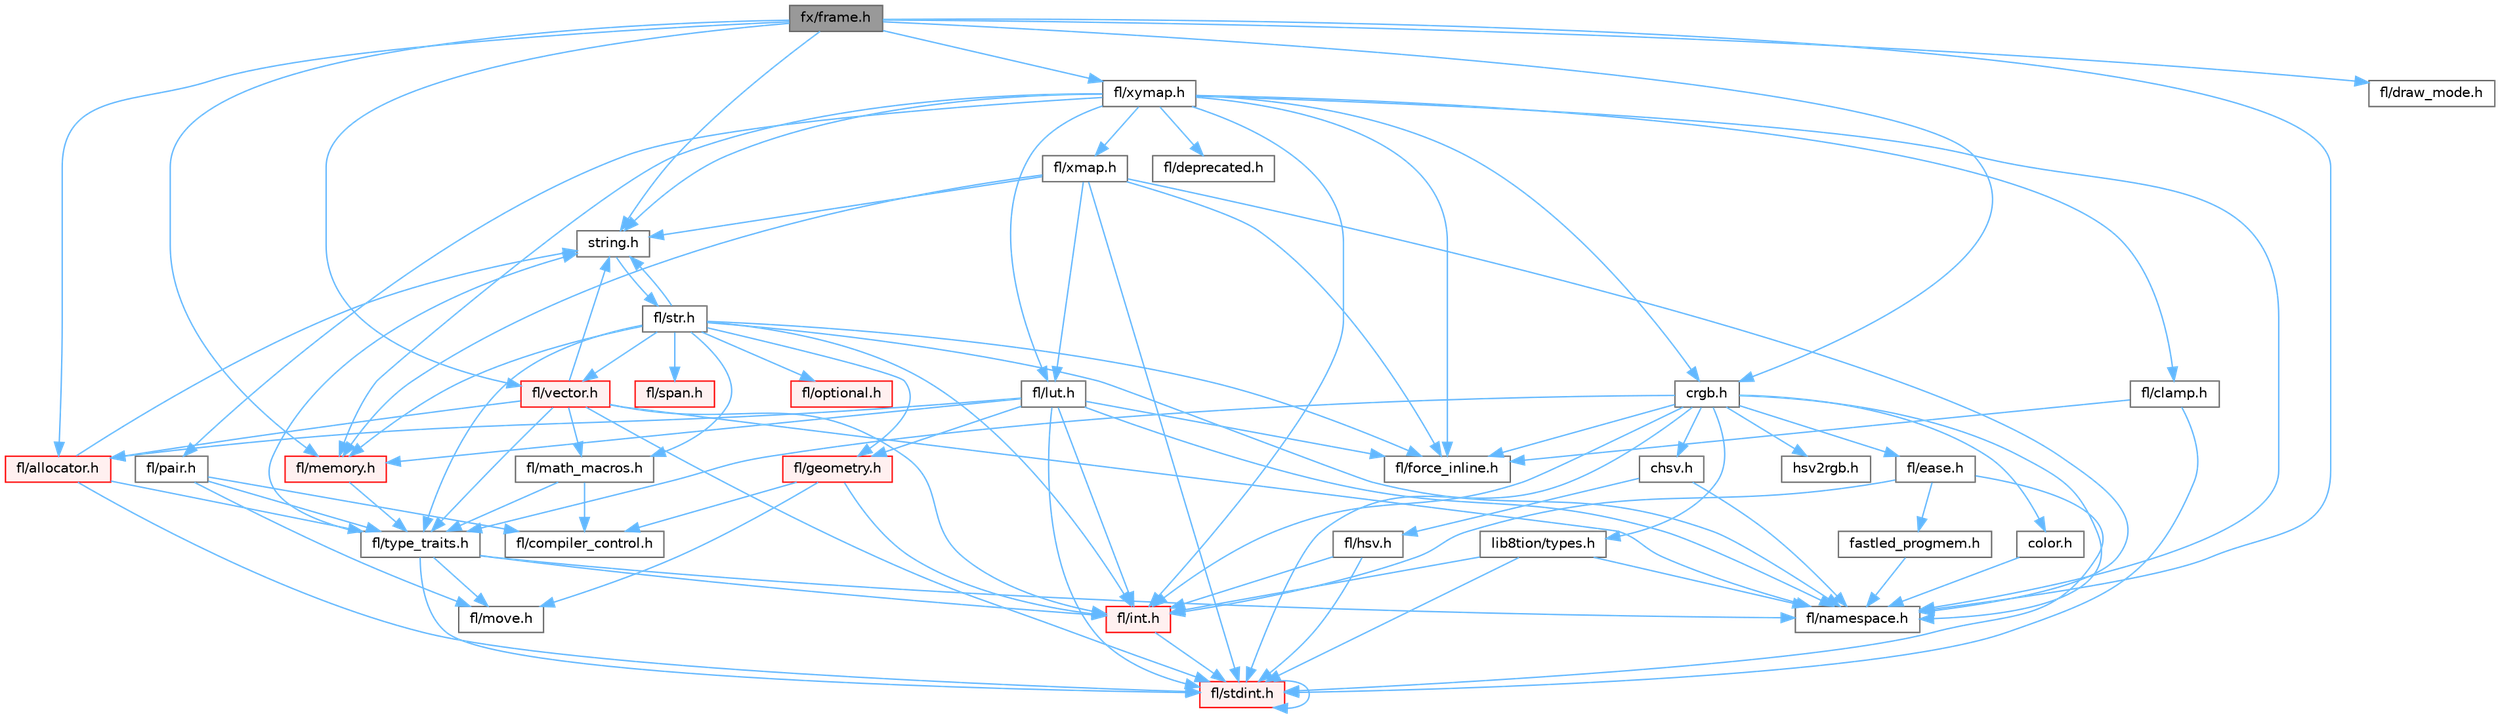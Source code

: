 digraph "fx/frame.h"
{
 // INTERACTIVE_SVG=YES
 // LATEX_PDF_SIZE
  bgcolor="transparent";
  edge [fontname=Helvetica,fontsize=10,labelfontname=Helvetica,labelfontsize=10];
  node [fontname=Helvetica,fontsize=10,shape=box,height=0.2,width=0.4];
  Node1 [id="Node000001",label="fx/frame.h",height=0.2,width=0.4,color="gray40", fillcolor="grey60", style="filled", fontcolor="black",tooltip=" "];
  Node1 -> Node2 [id="edge1_Node000001_Node000002",color="steelblue1",style="solid",tooltip=" "];
  Node2 [id="Node000002",label="string.h",height=0.2,width=0.4,color="grey40", fillcolor="white", style="filled",URL="$da/d66/string_8h.html",tooltip=" "];
  Node2 -> Node3 [id="edge2_Node000002_Node000003",color="steelblue1",style="solid",tooltip=" "];
  Node3 [id="Node000003",label="fl/str.h",height=0.2,width=0.4,color="grey40", fillcolor="white", style="filled",URL="$d1/d93/str_8h.html",tooltip=" "];
  Node3 -> Node4 [id="edge3_Node000003_Node000004",color="steelblue1",style="solid",tooltip=" "];
  Node4 [id="Node000004",label="fl/int.h",height=0.2,width=0.4,color="red", fillcolor="#FFF0F0", style="filled",URL="$d3/d7e/int_8h.html",tooltip=" "];
  Node4 -> Node5 [id="edge4_Node000004_Node000005",color="steelblue1",style="solid",tooltip=" "];
  Node5 [id="Node000005",label="fl/stdint.h",height=0.2,width=0.4,color="red", fillcolor="#FFF0F0", style="filled",URL="$df/dd8/stdint_8h.html",tooltip=" "];
  Node5 -> Node5 [id="edge5_Node000005_Node000005",color="steelblue1",style="solid",tooltip=" "];
  Node3 -> Node2 [id="edge6_Node000003_Node000002",color="steelblue1",style="solid",tooltip=" "];
  Node3 -> Node8 [id="edge7_Node000003_Node000008",color="steelblue1",style="solid",tooltip=" "];
  Node8 [id="Node000008",label="fl/geometry.h",height=0.2,width=0.4,color="red", fillcolor="#FFF0F0", style="filled",URL="$d4/d67/geometry_8h.html",tooltip=" "];
  Node8 -> Node4 [id="edge8_Node000008_Node000004",color="steelblue1",style="solid",tooltip=" "];
  Node8 -> Node14 [id="edge9_Node000008_Node000014",color="steelblue1",style="solid",tooltip=" "];
  Node14 [id="Node000014",label="fl/compiler_control.h",height=0.2,width=0.4,color="grey40", fillcolor="white", style="filled",URL="$d4/d54/compiler__control_8h.html",tooltip=" "];
  Node8 -> Node17 [id="edge10_Node000008_Node000017",color="steelblue1",style="solid",tooltip=" "];
  Node17 [id="Node000017",label="fl/move.h",height=0.2,width=0.4,color="grey40", fillcolor="white", style="filled",URL="$d9/d83/move_8h.html",tooltip=" "];
  Node3 -> Node13 [id="edge11_Node000003_Node000013",color="steelblue1",style="solid",tooltip=" "];
  Node13 [id="Node000013",label="fl/math_macros.h",height=0.2,width=0.4,color="grey40", fillcolor="white", style="filled",URL="$d8/db8/math__macros_8h.html",tooltip=" "];
  Node13 -> Node14 [id="edge12_Node000013_Node000014",color="steelblue1",style="solid",tooltip=" "];
  Node13 -> Node15 [id="edge13_Node000013_Node000015",color="steelblue1",style="solid",tooltip=" "];
  Node15 [id="Node000015",label="fl/type_traits.h",height=0.2,width=0.4,color="grey40", fillcolor="white", style="filled",URL="$df/d63/type__traits_8h.html",tooltip=" "];
  Node15 -> Node2 [id="edge14_Node000015_Node000002",color="steelblue1",style="solid",tooltip=" "];
  Node15 -> Node5 [id="edge15_Node000015_Node000005",color="steelblue1",style="solid",tooltip=" "];
  Node15 -> Node16 [id="edge16_Node000015_Node000016",color="steelblue1",style="solid",tooltip=" "];
  Node16 [id="Node000016",label="fl/namespace.h",height=0.2,width=0.4,color="grey40", fillcolor="white", style="filled",URL="$df/d2a/namespace_8h.html",tooltip="Implements the FastLED namespace macros."];
  Node15 -> Node17 [id="edge17_Node000015_Node000017",color="steelblue1",style="solid",tooltip=" "];
  Node15 -> Node4 [id="edge18_Node000015_Node000004",color="steelblue1",style="solid",tooltip=" "];
  Node3 -> Node16 [id="edge19_Node000003_Node000016",color="steelblue1",style="solid",tooltip=" "];
  Node3 -> Node18 [id="edge20_Node000003_Node000018",color="steelblue1",style="solid",tooltip=" "];
  Node18 [id="Node000018",label="fl/memory.h",height=0.2,width=0.4,color="red", fillcolor="#FFF0F0", style="filled",URL="$dc/d18/memory_8h.html",tooltip=" "];
  Node18 -> Node15 [id="edge21_Node000018_Node000015",color="steelblue1",style="solid",tooltip=" "];
  Node3 -> Node44 [id="edge22_Node000003_Node000044",color="steelblue1",style="solid",tooltip=" "];
  Node44 [id="Node000044",label="fl/optional.h",height=0.2,width=0.4,color="red", fillcolor="#FFF0F0", style="filled",URL="$dc/d62/optional_8h.html",tooltip=" "];
  Node3 -> Node15 [id="edge23_Node000003_Node000015",color="steelblue1",style="solid",tooltip=" "];
  Node3 -> Node45 [id="edge24_Node000003_Node000045",color="steelblue1",style="solid",tooltip=" "];
  Node45 [id="Node000045",label="fl/vector.h",height=0.2,width=0.4,color="red", fillcolor="#FFF0F0", style="filled",URL="$d6/d68/vector_8h.html",tooltip=" "];
  Node45 -> Node5 [id="edge25_Node000045_Node000005",color="steelblue1",style="solid",tooltip=" "];
  Node45 -> Node4 [id="edge26_Node000045_Node000004",color="steelblue1",style="solid",tooltip=" "];
  Node45 -> Node2 [id="edge27_Node000045_Node000002",color="steelblue1",style="solid",tooltip=" "];
  Node45 -> Node13 [id="edge28_Node000045_Node000013",color="steelblue1",style="solid",tooltip=" "];
  Node45 -> Node16 [id="edge29_Node000045_Node000016",color="steelblue1",style="solid",tooltip=" "];
  Node45 -> Node27 [id="edge30_Node000045_Node000027",color="steelblue1",style="solid",tooltip=" "];
  Node27 [id="Node000027",label="fl/allocator.h",height=0.2,width=0.4,color="red", fillcolor="#FFF0F0", style="filled",URL="$da/da9/allocator_8h.html",tooltip=" "];
  Node27 -> Node2 [id="edge31_Node000027_Node000002",color="steelblue1",style="solid",tooltip=" "];
  Node27 -> Node15 [id="edge32_Node000027_Node000015",color="steelblue1",style="solid",tooltip=" "];
  Node27 -> Node5 [id="edge33_Node000027_Node000005",color="steelblue1",style="solid",tooltip=" "];
  Node45 -> Node15 [id="edge34_Node000045_Node000015",color="steelblue1",style="solid",tooltip=" "];
  Node3 -> Node48 [id="edge35_Node000003_Node000048",color="steelblue1",style="solid",tooltip=" "];
  Node48 [id="Node000048",label="fl/span.h",height=0.2,width=0.4,color="red", fillcolor="#FFF0F0", style="filled",URL="$d4/d7a/span_8h.html",tooltip=" "];
  Node3 -> Node11 [id="edge36_Node000003_Node000011",color="steelblue1",style="solid",tooltip=" "];
  Node11 [id="Node000011",label="fl/force_inline.h",height=0.2,width=0.4,color="grey40", fillcolor="white", style="filled",URL="$d4/d64/force__inline_8h.html",tooltip=" "];
  Node1 -> Node50 [id="edge37_Node000001_Node000050",color="steelblue1",style="solid",tooltip=" "];
  Node50 [id="Node000050",label="crgb.h",height=0.2,width=0.4,color="grey40", fillcolor="white", style="filled",URL="$db/dd1/crgb_8h.html",tooltip="Defines the red, green, and blue (RGB) pixel struct."];
  Node50 -> Node5 [id="edge38_Node000050_Node000005",color="steelblue1",style="solid",tooltip=" "];
  Node50 -> Node4 [id="edge39_Node000050_Node000004",color="steelblue1",style="solid",tooltip=" "];
  Node50 -> Node51 [id="edge40_Node000050_Node000051",color="steelblue1",style="solid",tooltip=" "];
  Node51 [id="Node000051",label="chsv.h",height=0.2,width=0.4,color="grey40", fillcolor="white", style="filled",URL="$d8/dd0/chsv_8h.html",tooltip="Defines the hue, saturation, and value (HSV) pixel struct."];
  Node51 -> Node52 [id="edge41_Node000051_Node000052",color="steelblue1",style="solid",tooltip=" "];
  Node52 [id="Node000052",label="fl/hsv.h",height=0.2,width=0.4,color="grey40", fillcolor="white", style="filled",URL="$d2/d4f/hsv_8h.html",tooltip="Defines the hue, saturation, and value (HSV) pixel struct."];
  Node52 -> Node5 [id="edge42_Node000052_Node000005",color="steelblue1",style="solid",tooltip=" "];
  Node52 -> Node4 [id="edge43_Node000052_Node000004",color="steelblue1",style="solid",tooltip=" "];
  Node51 -> Node16 [id="edge44_Node000051_Node000016",color="steelblue1",style="solid",tooltip=" "];
  Node50 -> Node16 [id="edge45_Node000050_Node000016",color="steelblue1",style="solid",tooltip=" "];
  Node50 -> Node53 [id="edge46_Node000050_Node000053",color="steelblue1",style="solid",tooltip=" "];
  Node53 [id="Node000053",label="color.h",height=0.2,width=0.4,color="grey40", fillcolor="white", style="filled",URL="$d2/d6b/src_2color_8h.html",tooltip="Contains definitions for color correction and temperature."];
  Node53 -> Node16 [id="edge47_Node000053_Node000016",color="steelblue1",style="solid",tooltip=" "];
  Node50 -> Node54 [id="edge48_Node000050_Node000054",color="steelblue1",style="solid",tooltip=" "];
  Node54 [id="Node000054",label="lib8tion/types.h",height=0.2,width=0.4,color="grey40", fillcolor="white", style="filled",URL="$d9/ddf/lib8tion_2types_8h.html",tooltip="Defines fractional types used for lib8tion functions."];
  Node54 -> Node5 [id="edge49_Node000054_Node000005",color="steelblue1",style="solid",tooltip=" "];
  Node54 -> Node4 [id="edge50_Node000054_Node000004",color="steelblue1",style="solid",tooltip=" "];
  Node54 -> Node16 [id="edge51_Node000054_Node000016",color="steelblue1",style="solid",tooltip=" "];
  Node50 -> Node11 [id="edge52_Node000050_Node000011",color="steelblue1",style="solid",tooltip=" "];
  Node50 -> Node15 [id="edge53_Node000050_Node000015",color="steelblue1",style="solid",tooltip=" "];
  Node50 -> Node55 [id="edge54_Node000050_Node000055",color="steelblue1",style="solid",tooltip=" "];
  Node55 [id="Node000055",label="hsv2rgb.h",height=0.2,width=0.4,color="grey40", fillcolor="white", style="filled",URL="$de/d9a/hsv2rgb_8h.html",tooltip="Functions to convert from the HSV colorspace to the RGB colorspace."];
  Node50 -> Node56 [id="edge55_Node000050_Node000056",color="steelblue1",style="solid",tooltip=" "];
  Node56 [id="Node000056",label="fl/ease.h",height=0.2,width=0.4,color="grey40", fillcolor="white", style="filled",URL="$db/d19/ease_8h.html",tooltip=" "];
  Node56 -> Node5 [id="edge56_Node000056_Node000005",color="steelblue1",style="solid",tooltip=" "];
  Node56 -> Node4 [id="edge57_Node000056_Node000004",color="steelblue1",style="solid",tooltip=" "];
  Node56 -> Node57 [id="edge58_Node000056_Node000057",color="steelblue1",style="solid",tooltip=" "];
  Node57 [id="Node000057",label="fastled_progmem.h",height=0.2,width=0.4,color="grey40", fillcolor="white", style="filled",URL="$df/dab/fastled__progmem_8h.html",tooltip="Wrapper definitions to allow seamless use of PROGMEM in environments that have it."];
  Node57 -> Node16 [id="edge59_Node000057_Node000016",color="steelblue1",style="solid",tooltip=" "];
  Node1 -> Node16 [id="edge60_Node000001_Node000016",color="steelblue1",style="solid",tooltip=" "];
  Node1 -> Node18 [id="edge61_Node000001_Node000018",color="steelblue1",style="solid",tooltip=" "];
  Node1 -> Node58 [id="edge62_Node000001_Node000058",color="steelblue1",style="solid",tooltip=" "];
  Node58 [id="Node000058",label="fl/xymap.h",height=0.2,width=0.4,color="grey40", fillcolor="white", style="filled",URL="$da/d61/xymap_8h.html",tooltip=" "];
  Node58 -> Node4 [id="edge63_Node000058_Node000004",color="steelblue1",style="solid",tooltip=" "];
  Node58 -> Node16 [id="edge64_Node000058_Node000016",color="steelblue1",style="solid",tooltip=" "];
  Node58 -> Node11 [id="edge65_Node000058_Node000011",color="steelblue1",style="solid",tooltip=" "];
  Node58 -> Node59 [id="edge66_Node000058_Node000059",color="steelblue1",style="solid",tooltip=" "];
  Node59 [id="Node000059",label="fl/pair.h",height=0.2,width=0.4,color="grey40", fillcolor="white", style="filled",URL="$d3/d41/pair_8h.html",tooltip=" "];
  Node59 -> Node17 [id="edge67_Node000059_Node000017",color="steelblue1",style="solid",tooltip=" "];
  Node59 -> Node14 [id="edge68_Node000059_Node000014",color="steelblue1",style="solid",tooltip=" "];
  Node59 -> Node15 [id="edge69_Node000059_Node000015",color="steelblue1",style="solid",tooltip=" "];
  Node58 -> Node2 [id="edge70_Node000058_Node000002",color="steelblue1",style="solid",tooltip=" "];
  Node58 -> Node50 [id="edge71_Node000058_Node000050",color="steelblue1",style="solid",tooltip=" "];
  Node58 -> Node10 [id="edge72_Node000058_Node000010",color="steelblue1",style="solid",tooltip=" "];
  Node10 [id="Node000010",label="fl/clamp.h",height=0.2,width=0.4,color="grey40", fillcolor="white", style="filled",URL="$d6/dd3/clamp_8h.html",tooltip=" "];
  Node10 -> Node5 [id="edge73_Node000010_Node000005",color="steelblue1",style="solid",tooltip=" "];
  Node10 -> Node11 [id="edge74_Node000010_Node000011",color="steelblue1",style="solid",tooltip=" "];
  Node58 -> Node60 [id="edge75_Node000058_Node000060",color="steelblue1",style="solid",tooltip=" "];
  Node60 [id="Node000060",label="fl/lut.h",height=0.2,width=0.4,color="grey40", fillcolor="white", style="filled",URL="$db/d54/lut_8h.html",tooltip=" "];
  Node60 -> Node27 [id="edge76_Node000060_Node000027",color="steelblue1",style="solid",tooltip=" "];
  Node60 -> Node11 [id="edge77_Node000060_Node000011",color="steelblue1",style="solid",tooltip=" "];
  Node60 -> Node18 [id="edge78_Node000060_Node000018",color="steelblue1",style="solid",tooltip=" "];
  Node60 -> Node5 [id="edge79_Node000060_Node000005",color="steelblue1",style="solid",tooltip=" "];
  Node60 -> Node4 [id="edge80_Node000060_Node000004",color="steelblue1",style="solid",tooltip=" "];
  Node60 -> Node8 [id="edge81_Node000060_Node000008",color="steelblue1",style="solid",tooltip=" "];
  Node60 -> Node16 [id="edge82_Node000060_Node000016",color="steelblue1",style="solid",tooltip=" "];
  Node58 -> Node18 [id="edge83_Node000058_Node000018",color="steelblue1",style="solid",tooltip=" "];
  Node58 -> Node36 [id="edge84_Node000058_Node000036",color="steelblue1",style="solid",tooltip=" "];
  Node36 [id="Node000036",label="fl/deprecated.h",height=0.2,width=0.4,color="grey40", fillcolor="white", style="filled",URL="$d4/dce/deprecated_8h.html",tooltip=" "];
  Node58 -> Node61 [id="edge85_Node000058_Node000061",color="steelblue1",style="solid",tooltip=" "];
  Node61 [id="Node000061",label="fl/xmap.h",height=0.2,width=0.4,color="grey40", fillcolor="white", style="filled",URL="$dd/dcc/xmap_8h.html",tooltip=" "];
  Node61 -> Node5 [id="edge86_Node000061_Node000005",color="steelblue1",style="solid",tooltip=" "];
  Node61 -> Node2 [id="edge87_Node000061_Node000002",color="steelblue1",style="solid",tooltip=" "];
  Node61 -> Node11 [id="edge88_Node000061_Node000011",color="steelblue1",style="solid",tooltip=" "];
  Node61 -> Node60 [id="edge89_Node000061_Node000060",color="steelblue1",style="solid",tooltip=" "];
  Node61 -> Node18 [id="edge90_Node000061_Node000018",color="steelblue1",style="solid",tooltip=" "];
  Node61 -> Node16 [id="edge91_Node000061_Node000016",color="steelblue1",style="solid",tooltip=" "];
  Node1 -> Node45 [id="edge92_Node000001_Node000045",color="steelblue1",style="solid",tooltip=" "];
  Node1 -> Node27 [id="edge93_Node000001_Node000027",color="steelblue1",style="solid",tooltip=" "];
  Node1 -> Node62 [id="edge94_Node000001_Node000062",color="steelblue1",style="solid",tooltip=" "];
  Node62 [id="Node000062",label="fl/draw_mode.h",height=0.2,width=0.4,color="grey40", fillcolor="white", style="filled",URL="$d9/d35/draw__mode_8h.html",tooltip=" "];
}
